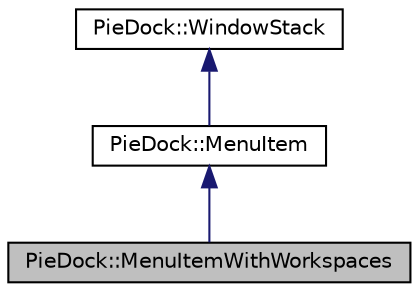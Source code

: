 digraph "PieDock::MenuItemWithWorkspaces"
{
  edge [fontname="Helvetica",fontsize="10",labelfontname="Helvetica",labelfontsize="10"];
  node [fontname="Helvetica",fontsize="10",shape=record];
  Node1 [label="PieDock::MenuItemWithWorkspaces",height=0.2,width=0.4,color="black", fillcolor="grey75", style="filled" fontcolor="black"];
  Node2 -> Node1 [dir="back",color="midnightblue",fontsize="10",style="solid",fontname="Helvetica"];
  Node2 [label="PieDock::MenuItem",height=0.2,width=0.4,color="black", fillcolor="white", style="filled",URL="$classPieDock_1_1MenuItem.html"];
  Node3 -> Node2 [dir="back",color="midnightblue",fontsize="10",style="solid",fontname="Helvetica"];
  Node3 [label="PieDock::WindowStack",height=0.2,width=0.4,color="black", fillcolor="white", style="filled",URL="$classPieDock_1_1WindowStack.html"];
}
